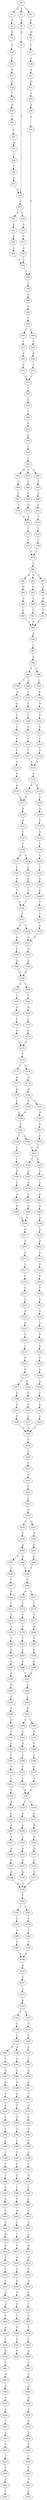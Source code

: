 strict digraph  {
	S0 -> S1 [ label = C ];
	S0 -> S2 [ label = C ];
	S0 -> S3 [ label = C ];
	S1 -> S4 [ label = A ];
	S2 -> S5 [ label = C ];
	S3 -> S6 [ label = C ];
	S4 -> S7 [ label = A ];
	S5 -> S8 [ label = G ];
	S6 -> S9 [ label = G ];
	S7 -> S10 [ label = A ];
	S8 -> S11 [ label = C ];
	S9 -> S12 [ label = T ];
	S10 -> S13 [ label = A ];
	S11 -> S14 [ label = A ];
	S12 -> S15 [ label = A ];
	S13 -> S16 [ label = A ];
	S14 -> S17 [ label = A ];
	S15 -> S18 [ label = A ];
	S15 -> S19 [ label = C ];
	S16 -> S20 [ label = C ];
	S17 -> S21 [ label = G ];
	S18 -> S22 [ label = A ];
	S19 -> S23 [ label = A ];
	S20 -> S24 [ label = T ];
	S21 -> S25 [ label = A ];
	S22 -> S26 [ label = A ];
	S23 -> S27 [ label = A ];
	S24 -> S28 [ label = G ];
	S25 -> S29 [ label = A ];
	S26 -> S30 [ label = A ];
	S27 -> S31 [ label = A ];
	S28 -> S32 [ label = T ];
	S29 -> S33 [ label = G ];
	S30 -> S34 [ label = G ];
	S31 -> S34 [ label = G ];
	S32 -> S35 [ label = A ];
	S33 -> S36 [ label = T ];
	S34 -> S36 [ label = T ];
	S35 -> S37 [ label = A ];
	S36 -> S38 [ label = T ];
	S37 -> S39 [ label = C ];
	S38 -> S40 [ label = C ];
	S39 -> S41 [ label = C ];
	S40 -> S42 [ label = A ];
	S41 -> S43 [ label = G ];
	S42 -> S44 [ label = C ];
	S43 -> S12 [ label = T ];
	S44 -> S45 [ label = T ];
	S44 -> S46 [ label = C ];
	S45 -> S47 [ label = T ];
	S46 -> S48 [ label = T ];
	S47 -> S49 [ label = G ];
	S48 -> S50 [ label = G ];
	S49 -> S51 [ label = C ];
	S50 -> S52 [ label = C ];
	S51 -> S53 [ label = A ];
	S52 -> S53 [ label = A ];
	S53 -> S54 [ label = T ];
	S54 -> S55 [ label = C ];
	S55 -> S56 [ label = G ];
	S56 -> S57 [ label = A ];
	S57 -> S58 [ label = C ];
	S58 -> S59 [ label = C ];
	S59 -> S60 [ label = T ];
	S60 -> S61 [ label = G ];
	S60 -> S62 [ label = C ];
	S60 -> S63 [ label = T ];
	S61 -> S64 [ label = C ];
	S62 -> S65 [ label = C ];
	S63 -> S66 [ label = C ];
	S64 -> S67 [ label = C ];
	S65 -> S68 [ label = C ];
	S66 -> S69 [ label = C ];
	S67 -> S70 [ label = T ];
	S68 -> S71 [ label = C ];
	S69 -> S72 [ label = T ];
	S70 -> S73 [ label = T ];
	S71 -> S74 [ label = T ];
	S72 -> S73 [ label = T ];
	S73 -> S75 [ label = T ];
	S74 -> S76 [ label = T ];
	S75 -> S77 [ label = C ];
	S76 -> S78 [ label = C ];
	S77 -> S79 [ label = T ];
	S78 -> S79 [ label = T ];
	S79 -> S80 [ label = A ];
	S80 -> S81 [ label = A ];
	S80 -> S82 [ label = G ];
	S80 -> S83 [ label = C ];
	S81 -> S84 [ label = G ];
	S82 -> S85 [ label = G ];
	S83 -> S86 [ label = G ];
	S84 -> S87 [ label = G ];
	S85 -> S88 [ label = G ];
	S86 -> S89 [ label = G ];
	S87 -> S90 [ label = G ];
	S88 -> S91 [ label = G ];
	S89 -> S92 [ label = G ];
	S90 -> S93 [ label = A ];
	S91 -> S93 [ label = A ];
	S92 -> S93 [ label = A ];
	S93 -> S94 [ label = A ];
	S94 -> S95 [ label = C ];
	S95 -> S96 [ label = T ];
	S96 -> S97 [ label = A ];
	S96 -> S98 [ label = G ];
	S97 -> S99 [ label = A ];
	S97 -> S100 [ label = T ];
	S98 -> S101 [ label = C ];
	S99 -> S102 [ label = C ];
	S100 -> S103 [ label = A ];
	S101 -> S104 [ label = A ];
	S102 -> S105 [ label = A ];
	S103 -> S106 [ label = A ];
	S104 -> S107 [ label = A ];
	S105 -> S108 [ label = C ];
	S106 -> S109 [ label = A ];
	S107 -> S110 [ label = G ];
	S108 -> S111 [ label = C ];
	S109 -> S112 [ label = C ];
	S110 -> S113 [ label = C ];
	S111 -> S114 [ label = C ];
	S112 -> S115 [ label = C ];
	S113 -> S116 [ label = C ];
	S114 -> S117 [ label = T ];
	S115 -> S118 [ label = C ];
	S116 -> S119 [ label = T ];
	S117 -> S120 [ label = A ];
	S118 -> S121 [ label = A ];
	S119 -> S120 [ label = A ];
	S120 -> S122 [ label = A ];
	S121 -> S123 [ label = A ];
	S122 -> S124 [ label = A ];
	S122 -> S125 [ label = G ];
	S123 -> S126 [ label = A ];
	S124 -> S127 [ label = A ];
	S125 -> S128 [ label = A ];
	S126 -> S127 [ label = A ];
	S127 -> S129 [ label = A ];
	S128 -> S130 [ label = A ];
	S129 -> S131 [ label = A ];
	S130 -> S132 [ label = G ];
	S131 -> S133 [ label = T ];
	S132 -> S134 [ label = T ];
	S133 -> S135 [ label = T ];
	S134 -> S136 [ label = C ];
	S135 -> S137 [ label = G ];
	S135 -> S138 [ label = C ];
	S136 -> S139 [ label = C ];
	S137 -> S140 [ label = C ];
	S138 -> S141 [ label = C ];
	S139 -> S142 [ label = T ];
	S140 -> S143 [ label = G ];
	S141 -> S144 [ label = G ];
	S142 -> S145 [ label = A ];
	S143 -> S146 [ label = T ];
	S144 -> S147 [ label = T ];
	S145 -> S148 [ label = C ];
	S146 -> S149 [ label = T ];
	S147 -> S149 [ label = T ];
	S148 -> S150 [ label = T ];
	S149 -> S151 [ label = T ];
	S150 -> S152 [ label = T ];
	S151 -> S153 [ label = G ];
	S151 -> S154 [ label = A ];
	S152 -> S155 [ label = A ];
	S153 -> S156 [ label = G ];
	S154 -> S157 [ label = G ];
	S155 -> S157 [ label = G ];
	S156 -> S158 [ label = G ];
	S157 -> S159 [ label = G ];
	S158 -> S160 [ label = A ];
	S159 -> S161 [ label = A ];
	S160 -> S162 [ label = G ];
	S161 -> S162 [ label = G ];
	S162 -> S163 [ label = A ];
	S162 -> S164 [ label = C ];
	S163 -> S165 [ label = C ];
	S164 -> S166 [ label = T ];
	S165 -> S167 [ label = A ];
	S166 -> S168 [ label = A ];
	S167 -> S169 [ label = T ];
	S168 -> S170 [ label = T ];
	S169 -> S171 [ label = G ];
	S170 -> S172 [ label = G ];
	S171 -> S173 [ label = G ];
	S172 -> S173 [ label = G ];
	S173 -> S174 [ label = T ];
	S174 -> S175 [ label = T ];
	S174 -> S176 [ label = C ];
	S175 -> S177 [ label = G ];
	S176 -> S178 [ label = G ];
	S177 -> S179 [ label = G ];
	S178 -> S180 [ label = G ];
	S179 -> S181 [ label = A ];
	S180 -> S182 [ label = A ];
	S180 -> S183 [ label = T ];
	S181 -> S184 [ label = A ];
	S182 -> S184 [ label = A ];
	S183 -> S185 [ label = A ];
	S184 -> S186 [ label = G ];
	S185 -> S187 [ label = G ];
	S186 -> S188 [ label = C ];
	S186 -> S189 [ label = T ];
	S187 -> S190 [ label = C ];
	S188 -> S191 [ label = G ];
	S189 -> S192 [ label = G ];
	S190 -> S191 [ label = G ];
	S191 -> S193 [ label = A ];
	S191 -> S194 [ label = T ];
	S192 -> S195 [ label = T ];
	S193 -> S196 [ label = A ];
	S194 -> S197 [ label = G ];
	S195 -> S198 [ label = A ];
	S196 -> S199 [ label = A ];
	S197 -> S200 [ label = A ];
	S198 -> S201 [ label = A ];
	S199 -> S202 [ label = A ];
	S200 -> S203 [ label = A ];
	S201 -> S204 [ label = A ];
	S202 -> S205 [ label = A ];
	S203 -> S206 [ label = G ];
	S204 -> S207 [ label = G ];
	S205 -> S208 [ label = A ];
	S206 -> S209 [ label = A ];
	S207 -> S209 [ label = A ];
	S208 -> S210 [ label = G ];
	S209 -> S211 [ label = G ];
	S210 -> S212 [ label = A ];
	S211 -> S213 [ label = G ];
	S212 -> S214 [ label = T ];
	S213 -> S215 [ label = T ];
	S214 -> S216 [ label = C ];
	S215 -> S217 [ label = C ];
	S216 -> S218 [ label = A ];
	S217 -> S219 [ label = C ];
	S218 -> S220 [ label = T ];
	S219 -> S221 [ label = T ];
	S220 -> S222 [ label = A ];
	S221 -> S223 [ label = A ];
	S222 -> S224 [ label = A ];
	S223 -> S225 [ label = G ];
	S224 -> S226 [ label = A ];
	S225 -> S227 [ label = A ];
	S226 -> S228 [ label = C ];
	S227 -> S229 [ label = C ];
	S228 -> S230 [ label = A ];
	S229 -> S231 [ label = T ];
	S230 -> S232 [ label = T ];
	S231 -> S233 [ label = T ];
	S232 -> S234 [ label = G ];
	S233 -> S235 [ label = G ];
	S234 -> S236 [ label = A ];
	S235 -> S237 [ label = C ];
	S235 -> S238 [ label = G ];
	S236 -> S239 [ label = C ];
	S237 -> S240 [ label = C ];
	S238 -> S241 [ label = C ];
	S239 -> S242 [ label = A ];
	S240 -> S243 [ label = A ];
	S241 -> S244 [ label = A ];
	S242 -> S245 [ label = C ];
	S243 -> S246 [ label = C ];
	S244 -> S247 [ label = C ];
	S245 -> S248 [ label = A ];
	S246 -> S248 [ label = A ];
	S247 -> S248 [ label = A ];
	S248 -> S249 [ label = G ];
	S249 -> S250 [ label = A ];
	S250 -> S251 [ label = G ];
	S251 -> S252 [ label = G ];
	S252 -> S253 [ label = T ];
	S253 -> S254 [ label = T ];
	S254 -> S255 [ label = A ];
	S255 -> S256 [ label = G ];
	S255 -> S257 [ label = A ];
	S256 -> S258 [ label = A ];
	S257 -> S259 [ label = A ];
	S258 -> S260 [ label = G ];
	S259 -> S261 [ label = G ];
	S260 -> S262 [ label = A ];
	S260 -> S263 [ label = G ];
	S261 -> S264 [ label = G ];
	S262 -> S265 [ label = T ];
	S263 -> S266 [ label = T ];
	S264 -> S266 [ label = T ];
	S265 -> S267 [ label = T ];
	S266 -> S268 [ label = C ];
	S267 -> S269 [ label = A ];
	S268 -> S270 [ label = A ];
	S268 -> S271 [ label = G ];
	S269 -> S272 [ label = C ];
	S270 -> S273 [ label = C ];
	S271 -> S274 [ label = C ];
	S272 -> S275 [ label = T ];
	S273 -> S276 [ label = C ];
	S274 -> S277 [ label = T ];
	S275 -> S278 [ label = A ];
	S276 -> S279 [ label = C ];
	S277 -> S280 [ label = G ];
	S278 -> S281 [ label = T ];
	S279 -> S282 [ label = T ];
	S280 -> S283 [ label = T ];
	S281 -> S284 [ label = C ];
	S282 -> S285 [ label = C ];
	S283 -> S286 [ label = C ];
	S284 -> S287 [ label = T ];
	S285 -> S288 [ label = C ];
	S286 -> S289 [ label = C ];
	S287 -> S290 [ label = G ];
	S288 -> S291 [ label = G ];
	S289 -> S291 [ label = G ];
	S290 -> S292 [ label = G ];
	S291 -> S293 [ label = G ];
	S292 -> S294 [ label = T ];
	S293 -> S295 [ label = C ];
	S294 -> S296 [ label = A ];
	S295 -> S297 [ label = A ];
	S296 -> S298 [ label = C ];
	S297 -> S299 [ label = C ];
	S297 -> S300 [ label = T ];
	S298 -> S301 [ label = A ];
	S299 -> S302 [ label = G ];
	S300 -> S303 [ label = C ];
	S301 -> S304 [ label = C ];
	S302 -> S305 [ label = A ];
	S303 -> S306 [ label = C ];
	S304 -> S307 [ label = C ];
	S305 -> S308 [ label = C ];
	S306 -> S309 [ label = C ];
	S307 -> S310 [ label = C ];
	S308 -> S311 [ label = C ];
	S309 -> S312 [ label = C ];
	S310 -> S313 [ label = C ];
	S311 -> S314 [ label = T ];
	S312 -> S315 [ label = T ];
	S313 -> S316 [ label = G ];
	S314 -> S317 [ label = G ];
	S315 -> S317 [ label = G ];
	S316 -> S318 [ label = A ];
	S317 -> S319 [ label = T ];
	S317 -> S320 [ label = C ];
	S318 -> S321 [ label = C ];
	S319 -> S322 [ label = C ];
	S320 -> S323 [ label = C ];
	S321 -> S324 [ label = A ];
	S322 -> S325 [ label = A ];
	S323 -> S326 [ label = A ];
	S324 -> S327 [ label = A ];
	S325 -> S328 [ label = G ];
	S326 -> S329 [ label = C ];
	S327 -> S330 [ label = G ];
	S328 -> S331 [ label = G ];
	S329 -> S332 [ label = G ];
	S330 -> S333 [ label = G ];
	S331 -> S334 [ label = G ];
	S332 -> S335 [ label = G ];
	S333 -> S336 [ label = A ];
	S334 -> S337 [ label = A ];
	S335 -> S338 [ label = A ];
	S336 -> S339 [ label = G ];
	S337 -> S339 [ label = G ];
	S338 -> S339 [ label = G ];
	S339 -> S340 [ label = C ];
	S340 -> S341 [ label = T ];
	S340 -> S342 [ label = C ];
	S341 -> S343 [ label = T ];
	S342 -> S344 [ label = T ];
	S343 -> S345 [ label = T ];
	S344 -> S346 [ label = T ];
	S345 -> S347 [ label = T ];
	S346 -> S348 [ label = T ];
	S347 -> S349 [ label = G ];
	S348 -> S349 [ label = G ];
	S349 -> S350 [ label = A ];
	S350 -> S351 [ label = C ];
	S351 -> S352 [ label = C ];
	S352 -> S353 [ label = G ];
	S353 -> S354 [ label = T ];
	S353 -> S355 [ label = G ];
	S354 -> S356 [ label = T ];
	S355 -> S357 [ label = T ];
	S356 -> S358 [ label = A ];
	S357 -> S359 [ label = C ];
	S358 -> S360 [ label = A ];
	S358 -> S361 [ label = G ];
	S359 -> S362 [ label = T ];
	S360 -> S363 [ label = C ];
	S361 -> S364 [ label = T ];
	S362 -> S365 [ label = T ];
	S363 -> S366 [ label = G ];
	S364 -> S367 [ label = G ];
	S365 -> S368 [ label = G ];
	S366 -> S369 [ label = A ];
	S367 -> S370 [ label = A ];
	S368 -> S371 [ label = G ];
	S369 -> S372 [ label = C ];
	S370 -> S373 [ label = C ];
	S371 -> S374 [ label = T ];
	S372 -> S375 [ label = T ];
	S373 -> S376 [ label = G ];
	S374 -> S377 [ label = G ];
	S375 -> S378 [ label = T ];
	S376 -> S379 [ label = T ];
	S377 -> S380 [ label = C ];
	S378 -> S381 [ label = T ];
	S379 -> S382 [ label = T ];
	S380 -> S383 [ label = G ];
	S381 -> S384 [ label = C ];
	S382 -> S385 [ label = C ];
	S383 -> S386 [ label = G ];
	S384 -> S387 [ label = T ];
	S385 -> S388 [ label = T ];
	S386 -> S389 [ label = A ];
	S387 -> S390 [ label = T ];
	S388 -> S391 [ label = T ];
	S389 -> S392 [ label = A ];
	S390 -> S393 [ label = T ];
	S391 -> S394 [ label = T ];
	S392 -> S395 [ label = A ];
	S393 -> S396 [ label = T ];
	S394 -> S397 [ label = G ];
	S395 -> S398 [ label = G ];
	S396 -> S399 [ label = T ];
	S397 -> S400 [ label = A ];
	S398 -> S401 [ label = A ];
	S399 -> S402 [ label = A ];
	S400 -> S403 [ label = A ];
	S401 -> S404 [ label = G ];
	S402 -> S405 [ label = C ];
	S403 -> S406 [ label = A ];
	S404 -> S407 [ label = G ];
	S405 -> S408 [ label = T ];
	S406 -> S409 [ label = G ];
	S407 -> S410 [ label = A ];
	S408 -> S411 [ label = T ];
	S409 -> S412 [ label = C ];
	S410 -> S413 [ label = G ];
	S411 -> S414 [ label = A ];
	S412 -> S415 [ label = C ];
	S413 -> S416 [ label = A ];
	S414 -> S417 [ label = C ];
	S415 -> S418 [ label = T ];
	S416 -> S419 [ label = G ];
	S417 -> S420 [ label = G ];
	S418 -> S421 [ label = T ];
	S419 -> S422 [ label = A ];
	S420 -> S423 [ label = T ];
	S421 -> S424 [ label = A ];
	S422 -> S425 [ label = C ];
	S423 -> S426 [ label = G ];
	S424 -> S427 [ label = A ];
	S425 -> S428 [ label = T ];
	S426 -> S429 [ label = T ];
	S427 -> S430 [ label = A ];
	S428 -> S431 [ label = G ];
	S429 -> S432 [ label = G ];
	S430 -> S433 [ label = A ];
	S431 -> S434 [ label = A ];
	S432 -> S435 [ label = A ];
	S433 -> S436 [ label = A ];
	S434 -> S437 [ label = C ];
	S435 -> S438 [ label = C ];
	S436 -> S439 [ label = A ];
	S437 -> S440 [ label = A ];
	S439 -> S441 [ label = A ];
	S440 -> S442 [ label = A ];
	S441 -> S443 [ label = A ];
	S442 -> S444 [ label = G ];
	S443 -> S445 [ label = A ];
	S444 -> S446 [ label = G ];
	S445 -> S447 [ label = A ];
	S446 -> S448 [ label = G ];
	S447 -> S449 [ label = T ];
	S448 -> S450 [ label = T ];
	S449 -> S451 [ label = A ];
	S450 -> S452 [ label = G ];
	S451 -> S453 [ label = G ];
	S452 -> S454 [ label = T ];
	S453 -> S455 [ label = G ];
	S454 -> S456 [ label = T ];
	S455 -> S457 [ label = T ];
	S456 -> S458 [ label = T ];
	S457 -> S459 [ label = T ];
	S458 -> S460 [ label = C ];
	S459 -> S461 [ label = T ];
	S460 -> S462 [ label = T ];
	S461 -> S463 [ label = A ];
	S462 -> S464 [ label = A ];
}
